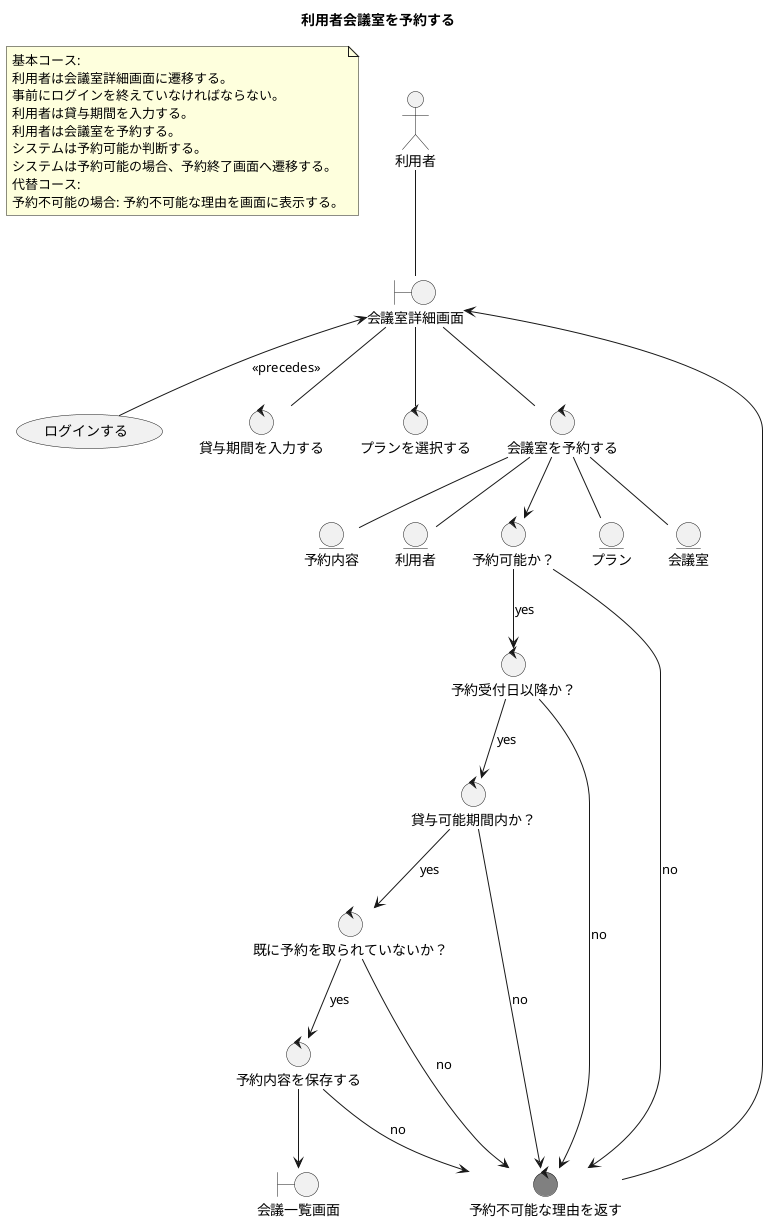 @startuml
title 利用者会議室を予約する

note as N1
基本コース:
利用者は会議室詳細画面に遷移する。
事前にログインを終えていなければならない。
利用者は貸与期間を入力する。
利用者は会議室を予約する。
システムは予約可能か判断する。
システムは予約可能の場合、予約終了画面へ遷移する。
代替コース:
予約不可能の場合: 予約不可能な理由を画面に表示する。
end note

actor 利用者
boundary 会議室詳細画面
boundary 会議一覧画面
usecase ログインする
entity プラン
entity 会議室
entity 予約内容
entity "利用者" as b
control 貸与期間を入力する
control プランを選択する
control 会議室を予約する
control "予約可能か？" as a
control "予約受付日以降か？" as c
control "貸与可能期間内か？" as d
control "既に予約を取られていないか？" as e
control 予約不可能な理由を返す #grey
control 予約内容を保存する
利用者 -- 会議室詳細画面
会議室詳細画面 <-- ログインする : <<precedes>>
会議室詳細画面 -- 貸与期間を入力する
会議室詳細画面 -- プランを選択する
会議室詳細画面 -- 会議室を予約する
会議室を予約する --> a
会議室を予約する -- 会議室
会議室を予約する -- 予約内容
会議室を予約する -- プラン
会議室を予約する -- b
a --> c : yes
a --> 予約不可能な理由を返す : no
c --> d : yes
c --> 予約不可能な理由を返す : no
d --> e : yes
d --> 予約不可能な理由を返す : no
e --> 予約内容を保存する : yes
e --> 予約不可能な理由を返す : no
予約内容を保存する --> 会議一覧画面
予約内容を保存する --> 予約不可能な理由を返す : no
予約不可能な理由を返す --> 会議室詳細画面
@enduml